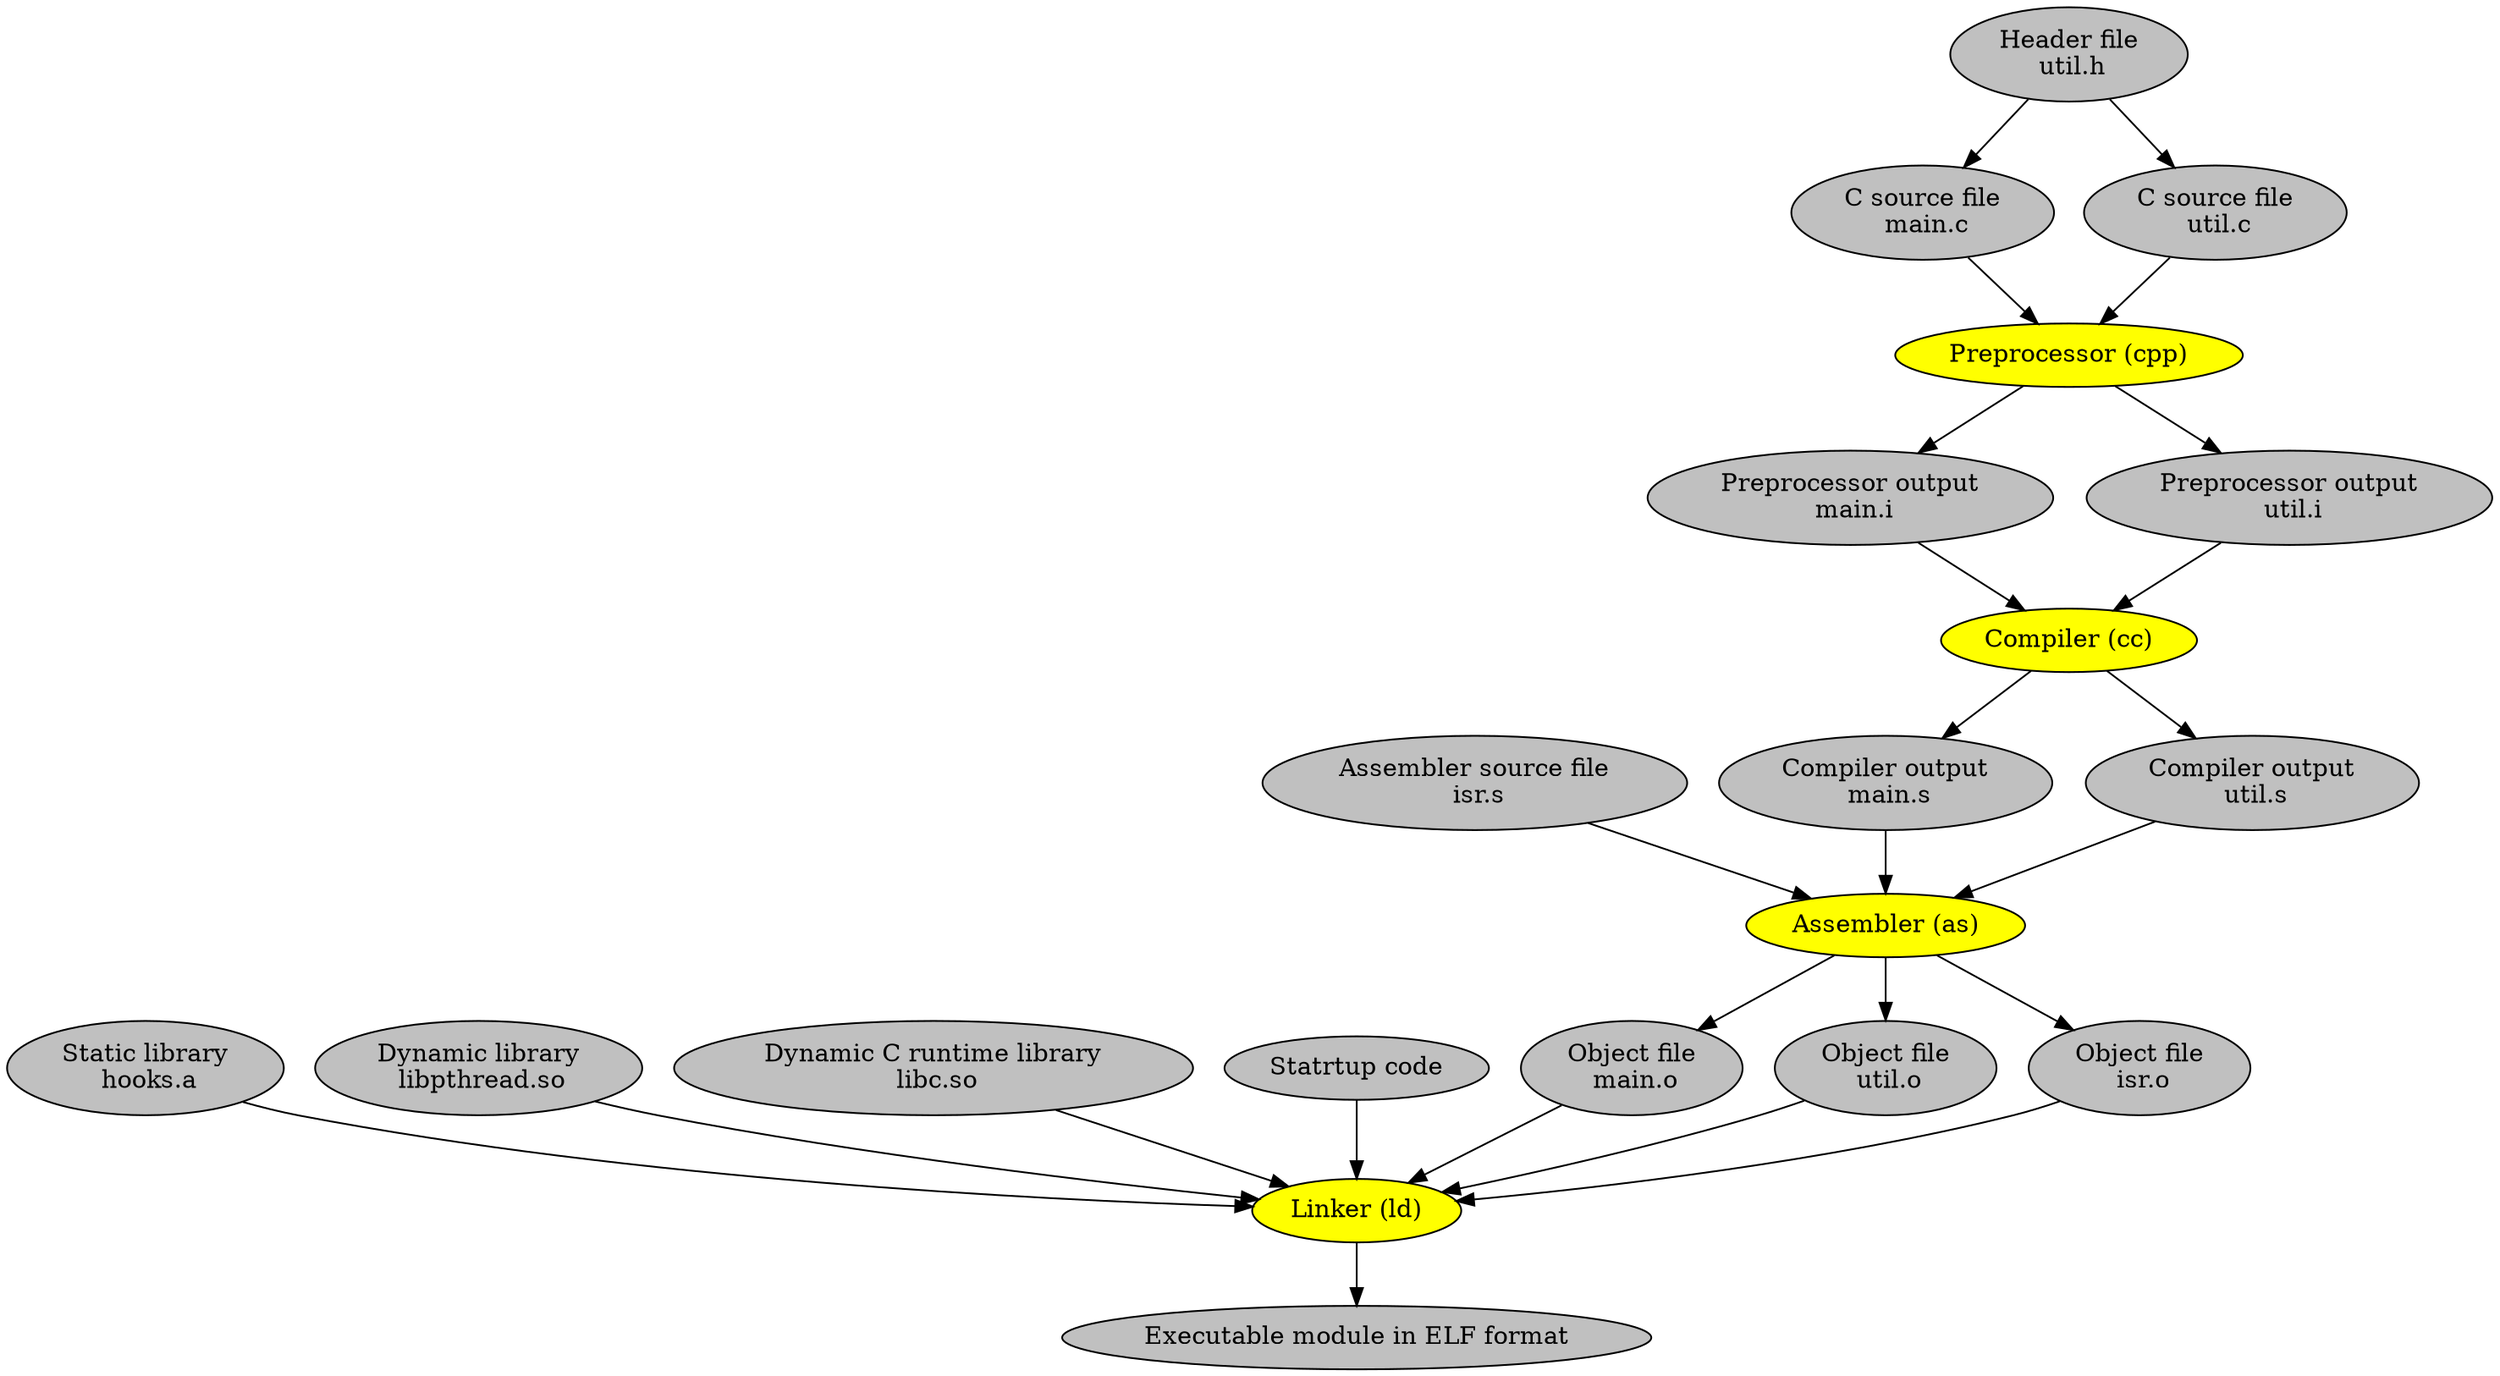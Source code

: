 digraph flow {
    "as" [style=filled, fillcolor=yellow,label="Assembler (as)" ];
    "ld" [style=filled, fillcolor=yellow,label="Linker (ld)"];
    "cpp" [style=filled, fillcolor=yellow,label="Preprocessor (cpp)"];
    "cc" [style=filled, fillcolor=yellow,label="Compiler (cc)"];
    "c1" [style=filled, fillcolor=gray,label="C source file\n main.c"];
    "c2" [style=filled, fillcolor=gray,label="C source file\n util.c"];
    "c1i" [style=filled, fillcolor=gray,label="Preprocessor output\n main.i"];
    "c2i" [style=filled, fillcolor=gray,label="Preprocessor output\n util.i"];
    "c1o" [style=filled, fillcolor=gray,label="Object file\n main.o"];
    "c2o" [style=filled, fillcolor=gray,label="Object file\n util.o"];
    "h" [style=filled, fillcolor=gray,label="Header file\n util.h"];
    "isrs" [style=filled, fillcolor=gray,label="Assembler source file\n isr.s"];
    "isro" [style=filled, fillcolor=gray,label="Object file\n isr.o"];
    "a" [style=filled, fillcolor=gray,label="Static library\n hooks.a"];
    "so" [style=filled, fillcolor=gray,label="Dynamic library\n libpthread.so"];
    "libc" [style=filled, fillcolor=gray,label="Dynamic C runtime library\n libc.so"];
    "startup" [style=filled, fillcolor=gray,label="Statrtup code"];
    "elf" [style=filled, fillcolor=gray,label="Executable module in ELF format"];
    "mains" [style=filled, fillcolor=gray,label="Compiler output\n main.s"];
    "utils" [style=filled, fillcolor=gray,label="Compiler output\n util.s"];
    "a" -> "ld";
    "so" -> "ld";
    "libc" -> "ld";
    "h" -> "c1" -> "cpp" -> "c1i" -> "cc" -> "mains" -> "as" -> "c1o" -> "ld";
    "h" -> "c2" -> "cpp" -> "c2i" -> "cc" -> "utils" -> "as" -> "c2o" -> "ld";
    "isrs" -> "as" -> "isro" -> "ld";
    "startup" -> "ld";
    "ld" -> "elf";
}
